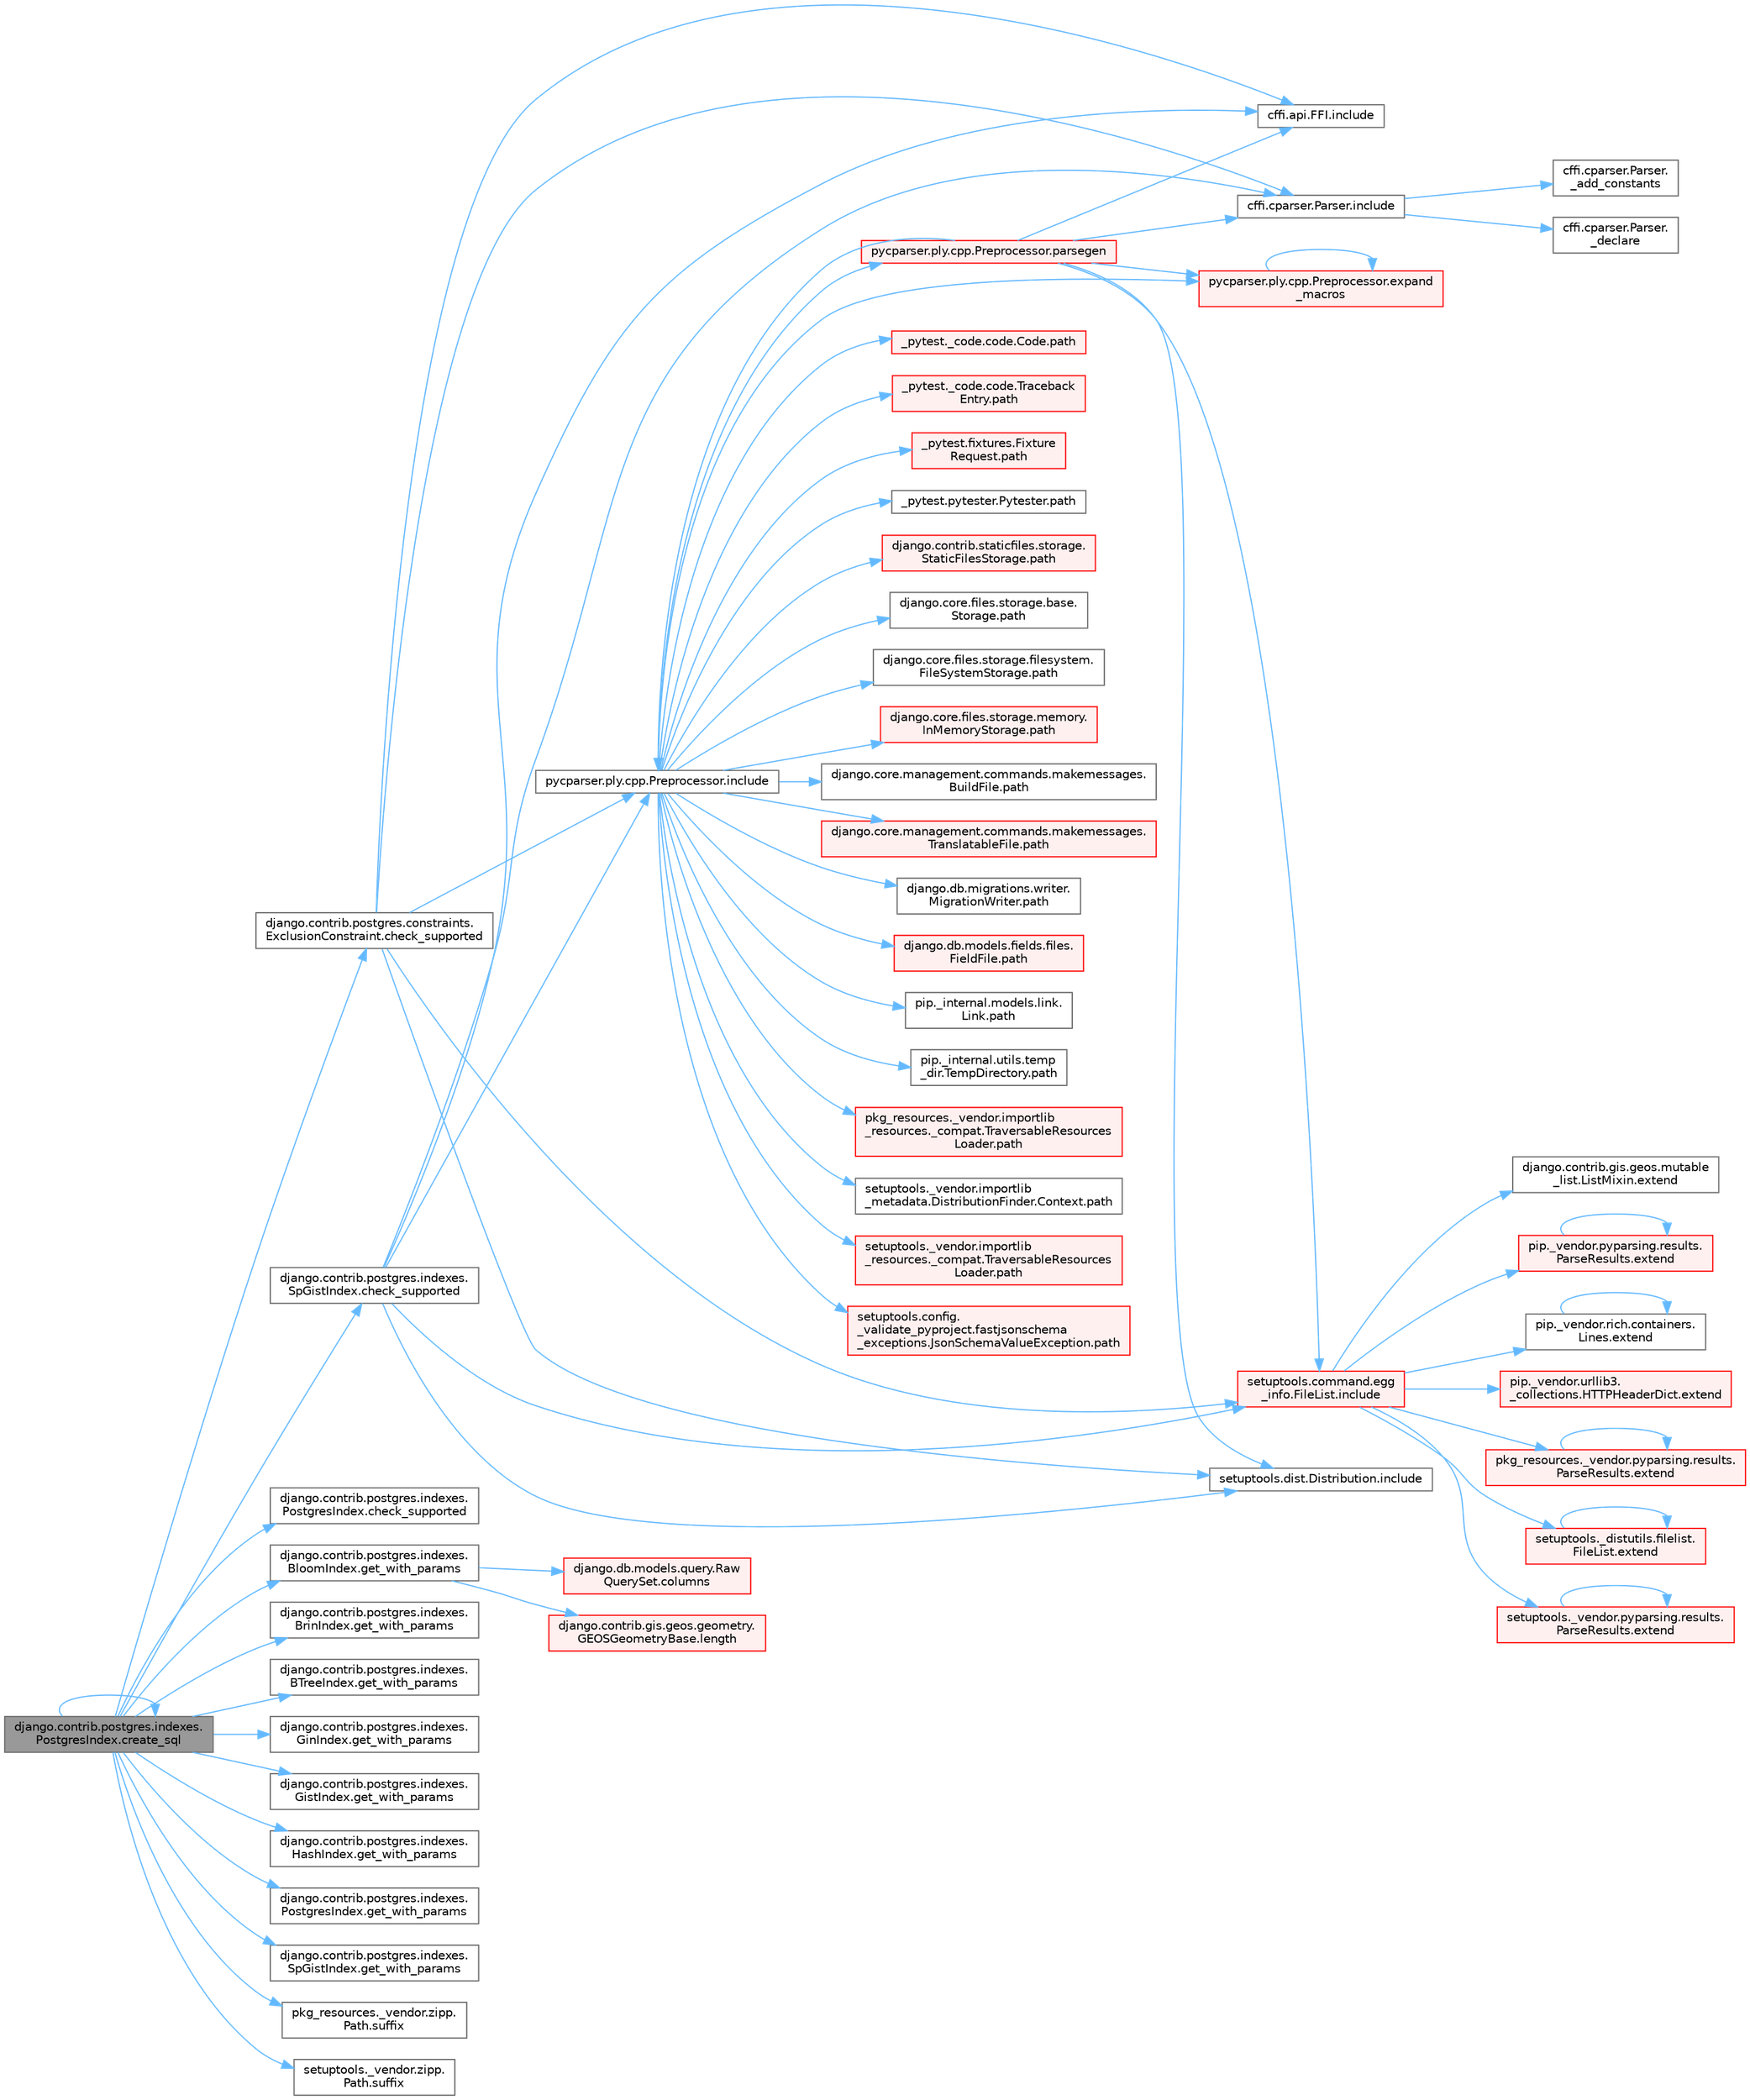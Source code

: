 digraph "django.contrib.postgres.indexes.PostgresIndex.create_sql"
{
 // LATEX_PDF_SIZE
  bgcolor="transparent";
  edge [fontname=Helvetica,fontsize=10,labelfontname=Helvetica,labelfontsize=10];
  node [fontname=Helvetica,fontsize=10,shape=box,height=0.2,width=0.4];
  rankdir="LR";
  Node1 [id="Node000001",label="django.contrib.postgres.indexes.\lPostgresIndex.create_sql",height=0.2,width=0.4,color="gray40", fillcolor="grey60", style="filled", fontcolor="black",tooltip=" "];
  Node1 -> Node2 [id="edge1_Node000001_Node000002",color="steelblue1",style="solid",tooltip=" "];
  Node2 [id="Node000002",label="django.contrib.postgres.constraints.\lExclusionConstraint.check_supported",height=0.2,width=0.4,color="grey40", fillcolor="white", style="filled",URL="$classdjango_1_1contrib_1_1postgres_1_1constraints_1_1_exclusion_constraint.html#afce44af1fdf188bca4592f852eb897c3",tooltip=" "];
  Node2 -> Node3 [id="edge2_Node000002_Node000003",color="steelblue1",style="solid",tooltip=" "];
  Node3 [id="Node000003",label="cffi.api.FFI.include",height=0.2,width=0.4,color="grey40", fillcolor="white", style="filled",URL="$classcffi_1_1api_1_1_f_f_i.html#a238704a5564e3e7b79bf91f18e793cd0",tooltip=" "];
  Node2 -> Node4 [id="edge3_Node000002_Node000004",color="steelblue1",style="solid",tooltip=" "];
  Node4 [id="Node000004",label="cffi.cparser.Parser.include",height=0.2,width=0.4,color="grey40", fillcolor="white", style="filled",URL="$classcffi_1_1cparser_1_1_parser.html#ab5cfc4516a1cb275b4e044182cdc2816",tooltip=" "];
  Node4 -> Node5 [id="edge4_Node000004_Node000005",color="steelblue1",style="solid",tooltip=" "];
  Node5 [id="Node000005",label="cffi.cparser.Parser.\l_add_constants",height=0.2,width=0.4,color="grey40", fillcolor="white", style="filled",URL="$classcffi_1_1cparser_1_1_parser.html#aaae3aff9ebb6ab5581eaa3707a4124ec",tooltip=" "];
  Node4 -> Node6 [id="edge5_Node000004_Node000006",color="steelblue1",style="solid",tooltip=" "];
  Node6 [id="Node000006",label="cffi.cparser.Parser.\l_declare",height=0.2,width=0.4,color="grey40", fillcolor="white", style="filled",URL="$classcffi_1_1cparser_1_1_parser.html#a0ee3e732439083dc143268638c387a99",tooltip=" "];
  Node2 -> Node7 [id="edge6_Node000002_Node000007",color="steelblue1",style="solid",tooltip=" "];
  Node7 [id="Node000007",label="pycparser.ply.cpp.Preprocessor.include",height=0.2,width=0.4,color="grey40", fillcolor="white", style="filled",URL="$classpycparser_1_1ply_1_1cpp_1_1_preprocessor.html#aa91b0516d72dcf45e3d21b35b84ea1e0",tooltip=" "];
  Node7 -> Node8 [id="edge7_Node000007_Node000008",color="steelblue1",style="solid",tooltip=" "];
  Node8 [id="Node000008",label="pycparser.ply.cpp.Preprocessor.expand\l_macros",height=0.2,width=0.4,color="red", fillcolor="#FFF0F0", style="filled",URL="$classpycparser_1_1ply_1_1cpp_1_1_preprocessor.html#a4ac7e926ac9f68ef96f58e704a570d42",tooltip=" "];
  Node8 -> Node8 [id="edge8_Node000008_Node000008",color="steelblue1",style="solid",tooltip=" "];
  Node7 -> Node4513 [id="edge9_Node000007_Node004513",color="steelblue1",style="solid",tooltip=" "];
  Node4513 [id="Node004513",label="pycparser.ply.cpp.Preprocessor.parsegen",height=0.2,width=0.4,color="red", fillcolor="#FFF0F0", style="filled",URL="$classpycparser_1_1ply_1_1cpp_1_1_preprocessor.html#aad71ed64ebab07f9eafb0b36f9108723",tooltip=" "];
  Node4513 -> Node8 [id="edge10_Node004513_Node000008",color="steelblue1",style="solid",tooltip=" "];
  Node4513 -> Node3 [id="edge11_Node004513_Node000003",color="steelblue1",style="solid",tooltip=" "];
  Node4513 -> Node4 [id="edge12_Node004513_Node000004",color="steelblue1",style="solid",tooltip=" "];
  Node4513 -> Node7 [id="edge13_Node004513_Node000007",color="steelblue1",style="solid",tooltip=" "];
  Node4513 -> Node3135 [id="edge14_Node004513_Node003135",color="steelblue1",style="solid",tooltip=" "];
  Node3135 [id="Node003135",label="setuptools.command.egg\l_info.FileList.include",height=0.2,width=0.4,color="red", fillcolor="#FFF0F0", style="filled",URL="$classsetuptools_1_1command_1_1egg__info_1_1_file_list.html#a607fa79fcff4595945fdfb1f266eb132",tooltip=" "];
  Node3135 -> Node3136 [id="edge15_Node003135_Node003136",color="steelblue1",style="solid",tooltip=" "];
  Node3136 [id="Node003136",label="django.contrib.gis.geos.mutable\l_list.ListMixin.extend",height=0.2,width=0.4,color="grey40", fillcolor="white", style="filled",URL="$classdjango_1_1contrib_1_1gis_1_1geos_1_1mutable__list_1_1_list_mixin.html#ac54d378ddda85375092a3504b9c41ad2",tooltip=" "];
  Node3135 -> Node3137 [id="edge16_Node003135_Node003137",color="steelblue1",style="solid",tooltip=" "];
  Node3137 [id="Node003137",label="pip._vendor.pyparsing.results.\lParseResults.extend",height=0.2,width=0.4,color="red", fillcolor="#FFF0F0", style="filled",URL="$classpip_1_1__vendor_1_1pyparsing_1_1results_1_1_parse_results.html#a3a8a69368a4bca23dd54b356a2a06946",tooltip=" "];
  Node3137 -> Node3137 [id="edge17_Node003137_Node003137",color="steelblue1",style="solid",tooltip=" "];
  Node3135 -> Node3139 [id="edge18_Node003135_Node003139",color="steelblue1",style="solid",tooltip=" "];
  Node3139 [id="Node003139",label="pip._vendor.rich.containers.\lLines.extend",height=0.2,width=0.4,color="grey40", fillcolor="white", style="filled",URL="$classpip_1_1__vendor_1_1rich_1_1containers_1_1_lines.html#ac2f104475218f1e94a04d898a5e634ca",tooltip=" "];
  Node3139 -> Node3139 [id="edge19_Node003139_Node003139",color="steelblue1",style="solid",tooltip=" "];
  Node3135 -> Node3140 [id="edge20_Node003135_Node003140",color="steelblue1",style="solid",tooltip=" "];
  Node3140 [id="Node003140",label="pip._vendor.urllib3.\l_collections.HTTPHeaderDict.extend",height=0.2,width=0.4,color="red", fillcolor="#FFF0F0", style="filled",URL="$classpip_1_1__vendor_1_1urllib3_1_1__collections_1_1_h_t_t_p_header_dict.html#a2e1d7729c6ade1c90e37914063295d1f",tooltip=" "];
  Node3135 -> Node3386 [id="edge21_Node003135_Node003386",color="steelblue1",style="solid",tooltip=" "];
  Node3386 [id="Node003386",label="pkg_resources._vendor.pyparsing.results.\lParseResults.extend",height=0.2,width=0.4,color="red", fillcolor="#FFF0F0", style="filled",URL="$classpkg__resources_1_1__vendor_1_1pyparsing_1_1results_1_1_parse_results.html#a72e8060e72d308428923c84a049d11b1",tooltip=" "];
  Node3386 -> Node3386 [id="edge22_Node003386_Node003386",color="steelblue1",style="solid",tooltip=" "];
  Node3135 -> Node3396 [id="edge23_Node003135_Node003396",color="steelblue1",style="solid",tooltip=" "];
  Node3396 [id="Node003396",label="setuptools._distutils.filelist.\lFileList.extend",height=0.2,width=0.4,color="red", fillcolor="#FFF0F0", style="filled",URL="$classsetuptools_1_1__distutils_1_1filelist_1_1_file_list.html#afbb5d33eba4b305a48c0864d954956a4",tooltip=" "];
  Node3396 -> Node3396 [id="edge24_Node003396_Node003396",color="steelblue1",style="solid",tooltip=" "];
  Node3135 -> Node3397 [id="edge25_Node003135_Node003397",color="steelblue1",style="solid",tooltip=" "];
  Node3397 [id="Node003397",label="setuptools._vendor.pyparsing.results.\lParseResults.extend",height=0.2,width=0.4,color="red", fillcolor="#FFF0F0", style="filled",URL="$classsetuptools_1_1__vendor_1_1pyparsing_1_1results_1_1_parse_results.html#aa11ff3f0723c175143645b9325417229",tooltip=" "];
  Node3397 -> Node3397 [id="edge26_Node003397_Node003397",color="steelblue1",style="solid",tooltip=" "];
  Node4513 -> Node3399 [id="edge27_Node004513_Node003399",color="steelblue1",style="solid",tooltip=" "];
  Node3399 [id="Node003399",label="setuptools.dist.Distribution.include",height=0.2,width=0.4,color="grey40", fillcolor="white", style="filled",URL="$classsetuptools_1_1dist_1_1_distribution.html#acbda718774c4c011674f0ac10163300c",tooltip=" "];
  Node7 -> Node487 [id="edge28_Node000007_Node000487",color="steelblue1",style="solid",tooltip=" "];
  Node487 [id="Node000487",label="_pytest._code.code.Code.path",height=0.2,width=0.4,color="red", fillcolor="#FFF0F0", style="filled",URL="$class__pytest_1_1__code_1_1code_1_1_code.html#a1dae55e90750fe77c7517f806a14d864",tooltip=" "];
  Node7 -> Node488 [id="edge29_Node000007_Node000488",color="steelblue1",style="solid",tooltip=" "];
  Node488 [id="Node000488",label="_pytest._code.code.Traceback\lEntry.path",height=0.2,width=0.4,color="red", fillcolor="#FFF0F0", style="filled",URL="$class__pytest_1_1__code_1_1code_1_1_traceback_entry.html#a5a88b9ae4623733566450a9e7d8387c0",tooltip=" "];
  Node7 -> Node489 [id="edge30_Node000007_Node000489",color="steelblue1",style="solid",tooltip=" "];
  Node489 [id="Node000489",label="_pytest.fixtures.Fixture\lRequest.path",height=0.2,width=0.4,color="red", fillcolor="#FFF0F0", style="filled",URL="$class__pytest_1_1fixtures_1_1_fixture_request.html#a6f6db59812d121b54cd67d5e434e1451",tooltip=" "];
  Node7 -> Node495 [id="edge31_Node000007_Node000495",color="steelblue1",style="solid",tooltip=" "];
  Node495 [id="Node000495",label="_pytest.pytester.Pytester.path",height=0.2,width=0.4,color="grey40", fillcolor="white", style="filled",URL="$class__pytest_1_1pytester_1_1_pytester.html#a403c804f74a87f5e5705774fa896cc1f",tooltip=" "];
  Node7 -> Node496 [id="edge32_Node000007_Node000496",color="steelblue1",style="solid",tooltip=" "];
  Node496 [id="Node000496",label="django.contrib.staticfiles.storage.\lStaticFilesStorage.path",height=0.2,width=0.4,color="red", fillcolor="#FFF0F0", style="filled",URL="$classdjango_1_1contrib_1_1staticfiles_1_1storage_1_1_static_files_storage.html#a4e96cc92fbde7423d1b74f3a50fc0bf6",tooltip=" "];
  Node7 -> Node638 [id="edge33_Node000007_Node000638",color="steelblue1",style="solid",tooltip=" "];
  Node638 [id="Node000638",label="django.core.files.storage.base.\lStorage.path",height=0.2,width=0.4,color="grey40", fillcolor="white", style="filled",URL="$classdjango_1_1core_1_1files_1_1storage_1_1base_1_1_storage.html#a9be8d49a55131dbbab2c5fd57f7e772c",tooltip=" "];
  Node7 -> Node639 [id="edge34_Node000007_Node000639",color="steelblue1",style="solid",tooltip=" "];
  Node639 [id="Node000639",label="django.core.files.storage.filesystem.\lFileSystemStorage.path",height=0.2,width=0.4,color="grey40", fillcolor="white", style="filled",URL="$classdjango_1_1core_1_1files_1_1storage_1_1filesystem_1_1_file_system_storage.html#abf8a7e88eedec3e1b2ea965cc0858d17",tooltip=" "];
  Node7 -> Node640 [id="edge35_Node000007_Node000640",color="steelblue1",style="solid",tooltip=" "];
  Node640 [id="Node000640",label="django.core.files.storage.memory.\lInMemoryStorage.path",height=0.2,width=0.4,color="red", fillcolor="#FFF0F0", style="filled",URL="$classdjango_1_1core_1_1files_1_1storage_1_1memory_1_1_in_memory_storage.html#a466c8e28fd11839318d2e4454b8ef89f",tooltip=" "];
  Node7 -> Node644 [id="edge36_Node000007_Node000644",color="steelblue1",style="solid",tooltip=" "];
  Node644 [id="Node000644",label="django.core.management.commands.makemessages.\lBuildFile.path",height=0.2,width=0.4,color="grey40", fillcolor="white", style="filled",URL="$classdjango_1_1core_1_1management_1_1commands_1_1makemessages_1_1_build_file.html#ac06388718e902543bc00a7c6565105fc",tooltip=" "];
  Node7 -> Node645 [id="edge37_Node000007_Node000645",color="steelblue1",style="solid",tooltip=" "];
  Node645 [id="Node000645",label="django.core.management.commands.makemessages.\lTranslatableFile.path",height=0.2,width=0.4,color="red", fillcolor="#FFF0F0", style="filled",URL="$classdjango_1_1core_1_1management_1_1commands_1_1makemessages_1_1_translatable_file.html#ad851d5e6b8a65f5915ccfd4a30fb8026",tooltip=" "];
  Node7 -> Node646 [id="edge38_Node000007_Node000646",color="steelblue1",style="solid",tooltip=" "];
  Node646 [id="Node000646",label="django.db.migrations.writer.\lMigrationWriter.path",height=0.2,width=0.4,color="grey40", fillcolor="white", style="filled",URL="$classdjango_1_1db_1_1migrations_1_1writer_1_1_migration_writer.html#a45469d67e8f80996c982470d36136184",tooltip=" "];
  Node7 -> Node647 [id="edge39_Node000007_Node000647",color="steelblue1",style="solid",tooltip=" "];
  Node647 [id="Node000647",label="django.db.models.fields.files.\lFieldFile.path",height=0.2,width=0.4,color="red", fillcolor="#FFF0F0", style="filled",URL="$classdjango_1_1db_1_1models_1_1fields_1_1files_1_1_field_file.html#ae91c4ed0643fb9bd8959d0db8eb44f80",tooltip=" "];
  Node7 -> Node1473 [id="edge40_Node000007_Node001473",color="steelblue1",style="solid",tooltip=" "];
  Node1473 [id="Node001473",label="pip._internal.models.link.\lLink.path",height=0.2,width=0.4,color="grey40", fillcolor="white", style="filled",URL="$classpip_1_1__internal_1_1models_1_1link_1_1_link.html#a30f454216dcb615e3ed986238490f180",tooltip=" "];
  Node7 -> Node1474 [id="edge41_Node000007_Node001474",color="steelblue1",style="solid",tooltip=" "];
  Node1474 [id="Node001474",label="pip._internal.utils.temp\l_dir.TempDirectory.path",height=0.2,width=0.4,color="grey40", fillcolor="white", style="filled",URL="$classpip_1_1__internal_1_1utils_1_1temp__dir_1_1_temp_directory.html#afe6b2d95c070c6570957de5696ff3a6e",tooltip=" "];
  Node7 -> Node1475 [id="edge42_Node000007_Node001475",color="steelblue1",style="solid",tooltip=" "];
  Node1475 [id="Node001475",label="pkg_resources._vendor.importlib\l_resources._compat.TraversableResources\lLoader.path",height=0.2,width=0.4,color="red", fillcolor="#FFF0F0", style="filled",URL="$classpkg__resources_1_1__vendor_1_1importlib__resources_1_1__compat_1_1_traversable_resources_loader.html#acfc17872a53cbe02f6c34eda2bb162f2",tooltip=" "];
  Node7 -> Node1477 [id="edge43_Node000007_Node001477",color="steelblue1",style="solid",tooltip=" "];
  Node1477 [id="Node001477",label="setuptools._vendor.importlib\l_metadata.DistributionFinder.Context.path",height=0.2,width=0.4,color="grey40", fillcolor="white", style="filled",URL="$classsetuptools_1_1__vendor_1_1importlib__metadata_1_1_distribution_finder_1_1_context.html#a84a429ddce40738ea5c0edb53799ee8d",tooltip=" "];
  Node7 -> Node1478 [id="edge44_Node000007_Node001478",color="steelblue1",style="solid",tooltip=" "];
  Node1478 [id="Node001478",label="setuptools._vendor.importlib\l_resources._compat.TraversableResources\lLoader.path",height=0.2,width=0.4,color="red", fillcolor="#FFF0F0", style="filled",URL="$classsetuptools_1_1__vendor_1_1importlib__resources_1_1__compat_1_1_traversable_resources_loader.html#a9b9cf5b6723d48f7a779b6ae71d53699",tooltip=" "];
  Node7 -> Node1479 [id="edge45_Node000007_Node001479",color="steelblue1",style="solid",tooltip=" "];
  Node1479 [id="Node001479",label="setuptools.config.\l_validate_pyproject.fastjsonschema\l_exceptions.JsonSchemaValueException.path",height=0.2,width=0.4,color="red", fillcolor="#FFF0F0", style="filled",URL="$classsetuptools_1_1config_1_1__validate__pyproject_1_1fastjsonschema__exceptions_1_1_json_schema_value_exception.html#a59179b3d1dc16c7087530bbc10bcf857",tooltip=" "];
  Node2 -> Node3135 [id="edge46_Node000002_Node003135",color="steelblue1",style="solid",tooltip=" "];
  Node2 -> Node3399 [id="edge47_Node000002_Node003399",color="steelblue1",style="solid",tooltip=" "];
  Node1 -> Node4527 [id="edge48_Node000001_Node004527",color="steelblue1",style="solid",tooltip=" "];
  Node4527 [id="Node004527",label="django.contrib.postgres.indexes.\lPostgresIndex.check_supported",height=0.2,width=0.4,color="grey40", fillcolor="white", style="filled",URL="$classdjango_1_1contrib_1_1postgres_1_1indexes_1_1_postgres_index.html#a6cebbc47fe186857dc21d11edf72d539",tooltip=" "];
  Node1 -> Node4528 [id="edge49_Node000001_Node004528",color="steelblue1",style="solid",tooltip=" "];
  Node4528 [id="Node004528",label="django.contrib.postgres.indexes.\lSpGistIndex.check_supported",height=0.2,width=0.4,color="grey40", fillcolor="white", style="filled",URL="$classdjango_1_1contrib_1_1postgres_1_1indexes_1_1_sp_gist_index.html#aa2d05c1b3c304ae928ef271c01011447",tooltip=" "];
  Node4528 -> Node3 [id="edge50_Node004528_Node000003",color="steelblue1",style="solid",tooltip=" "];
  Node4528 -> Node4 [id="edge51_Node004528_Node000004",color="steelblue1",style="solid",tooltip=" "];
  Node4528 -> Node7 [id="edge52_Node004528_Node000007",color="steelblue1",style="solid",tooltip=" "];
  Node4528 -> Node3135 [id="edge53_Node004528_Node003135",color="steelblue1",style="solid",tooltip=" "];
  Node4528 -> Node3399 [id="edge54_Node004528_Node003399",color="steelblue1",style="solid",tooltip=" "];
  Node1 -> Node1 [id="edge55_Node000001_Node000001",color="steelblue1",style="solid",tooltip=" "];
  Node1 -> Node4529 [id="edge56_Node000001_Node004529",color="steelblue1",style="solid",tooltip=" "];
  Node4529 [id="Node004529",label="django.contrib.postgres.indexes.\lBloomIndex.get_with_params",height=0.2,width=0.4,color="grey40", fillcolor="white", style="filled",URL="$classdjango_1_1contrib_1_1postgres_1_1indexes_1_1_bloom_index.html#a32358ff92ef31e6cbf37d5b5066fd7b2",tooltip=" "];
  Node4529 -> Node3404 [id="edge57_Node004529_Node003404",color="steelblue1",style="solid",tooltip=" "];
  Node3404 [id="Node003404",label="django.db.models.query.Raw\lQuerySet.columns",height=0.2,width=0.4,color="red", fillcolor="#FFF0F0", style="filled",URL="$classdjango_1_1db_1_1models_1_1query_1_1_raw_query_set.html#af62f3f2df48b0128bb9686316d480019",tooltip=" "];
  Node4529 -> Node429 [id="edge58_Node004529_Node000429",color="steelblue1",style="solid",tooltip=" "];
  Node429 [id="Node000429",label="django.contrib.gis.geos.geometry.\lGEOSGeometryBase.length",height=0.2,width=0.4,color="red", fillcolor="#FFF0F0", style="filled",URL="$classdjango_1_1contrib_1_1gis_1_1geos_1_1geometry_1_1_g_e_o_s_geometry_base.html#af6f81dc303e8e7ca868b48dc448282a0",tooltip=" "];
  Node1 -> Node4530 [id="edge59_Node000001_Node004530",color="steelblue1",style="solid",tooltip=" "];
  Node4530 [id="Node004530",label="django.contrib.postgres.indexes.\lBrinIndex.get_with_params",height=0.2,width=0.4,color="grey40", fillcolor="white", style="filled",URL="$classdjango_1_1contrib_1_1postgres_1_1indexes_1_1_brin_index.html#ab571bd74bb30e18f58689eda218fb285",tooltip=" "];
  Node1 -> Node4531 [id="edge60_Node000001_Node004531",color="steelblue1",style="solid",tooltip=" "];
  Node4531 [id="Node004531",label="django.contrib.postgres.indexes.\lBTreeIndex.get_with_params",height=0.2,width=0.4,color="grey40", fillcolor="white", style="filled",URL="$classdjango_1_1contrib_1_1postgres_1_1indexes_1_1_b_tree_index.html#a001f6c90152557b368087c379f69ed81",tooltip=" "];
  Node1 -> Node4532 [id="edge61_Node000001_Node004532",color="steelblue1",style="solid",tooltip=" "];
  Node4532 [id="Node004532",label="django.contrib.postgres.indexes.\lGinIndex.get_with_params",height=0.2,width=0.4,color="grey40", fillcolor="white", style="filled",URL="$classdjango_1_1contrib_1_1postgres_1_1indexes_1_1_gin_index.html#a8e4528b392b4e1bb69d5400e2085a4f0",tooltip=" "];
  Node1 -> Node4533 [id="edge62_Node000001_Node004533",color="steelblue1",style="solid",tooltip=" "];
  Node4533 [id="Node004533",label="django.contrib.postgres.indexes.\lGistIndex.get_with_params",height=0.2,width=0.4,color="grey40", fillcolor="white", style="filled",URL="$classdjango_1_1contrib_1_1postgres_1_1indexes_1_1_gist_index.html#a819dd0d3a83e40b3ffc18f418f24b991",tooltip=" "];
  Node1 -> Node4534 [id="edge63_Node000001_Node004534",color="steelblue1",style="solid",tooltip=" "];
  Node4534 [id="Node004534",label="django.contrib.postgres.indexes.\lHashIndex.get_with_params",height=0.2,width=0.4,color="grey40", fillcolor="white", style="filled",URL="$classdjango_1_1contrib_1_1postgres_1_1indexes_1_1_hash_index.html#a88d0a1dc7a32121b2377bca093b0d0eb",tooltip=" "];
  Node1 -> Node4535 [id="edge64_Node000001_Node004535",color="steelblue1",style="solid",tooltip=" "];
  Node4535 [id="Node004535",label="django.contrib.postgres.indexes.\lPostgresIndex.get_with_params",height=0.2,width=0.4,color="grey40", fillcolor="white", style="filled",URL="$classdjango_1_1contrib_1_1postgres_1_1indexes_1_1_postgres_index.html#accd130704cb108c42860402cd627e23f",tooltip=" "];
  Node1 -> Node4536 [id="edge65_Node000001_Node004536",color="steelblue1",style="solid",tooltip=" "];
  Node4536 [id="Node004536",label="django.contrib.postgres.indexes.\lSpGistIndex.get_with_params",height=0.2,width=0.4,color="grey40", fillcolor="white", style="filled",URL="$classdjango_1_1contrib_1_1postgres_1_1indexes_1_1_sp_gist_index.html#ae4969fdc39e5ef4e190818f987c1179e",tooltip=" "];
  Node1 -> Node667 [id="edge66_Node000001_Node000667",color="steelblue1",style="solid",tooltip=" "];
  Node667 [id="Node000667",label="pkg_resources._vendor.zipp.\lPath.suffix",height=0.2,width=0.4,color="grey40", fillcolor="white", style="filled",URL="$classpkg__resources_1_1__vendor_1_1zipp_1_1_path.html#af71056b6cebbc8c50fa83ccc23292725",tooltip=" "];
  Node1 -> Node668 [id="edge67_Node000001_Node000668",color="steelblue1",style="solid",tooltip=" "];
  Node668 [id="Node000668",label="setuptools._vendor.zipp.\lPath.suffix",height=0.2,width=0.4,color="grey40", fillcolor="white", style="filled",URL="$classsetuptools_1_1__vendor_1_1zipp_1_1_path.html#a6b71894b1172740b93a3ee2a5ad369ac",tooltip=" "];
}
